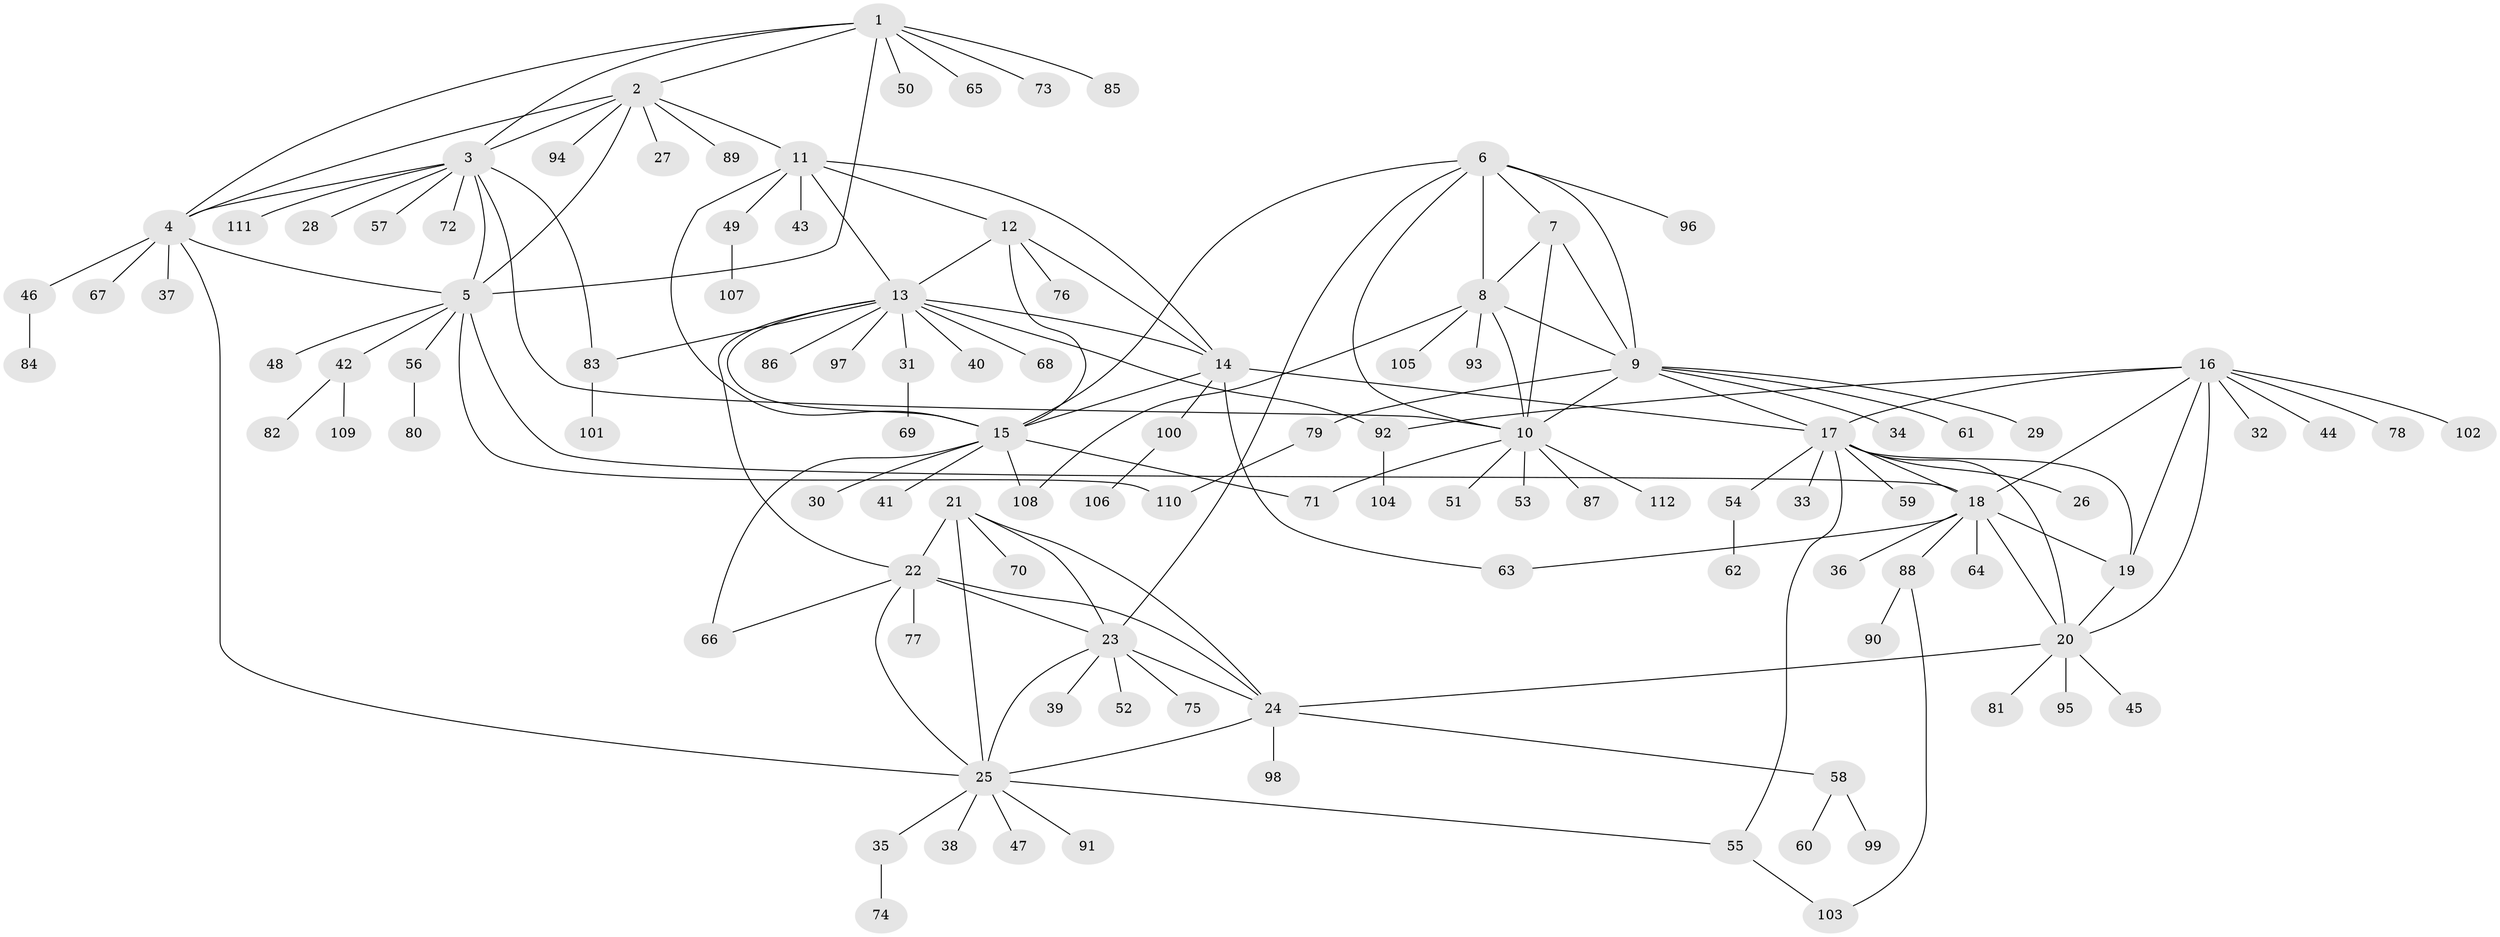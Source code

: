 // coarse degree distribution, {6: 0.022222222222222223, 12: 0.03333333333333333, 8: 0.044444444444444446, 7: 0.07777777777777778, 4: 0.022222222222222223, 9: 0.011111111111111112, 10: 0.011111111111111112, 11: 0.011111111111111112, 3: 0.022222222222222223, 1: 0.6333333333333333, 2: 0.1111111111111111}
// Generated by graph-tools (version 1.1) at 2025/24/03/03/25 07:24:15]
// undirected, 112 vertices, 156 edges
graph export_dot {
graph [start="1"]
  node [color=gray90,style=filled];
  1;
  2;
  3;
  4;
  5;
  6;
  7;
  8;
  9;
  10;
  11;
  12;
  13;
  14;
  15;
  16;
  17;
  18;
  19;
  20;
  21;
  22;
  23;
  24;
  25;
  26;
  27;
  28;
  29;
  30;
  31;
  32;
  33;
  34;
  35;
  36;
  37;
  38;
  39;
  40;
  41;
  42;
  43;
  44;
  45;
  46;
  47;
  48;
  49;
  50;
  51;
  52;
  53;
  54;
  55;
  56;
  57;
  58;
  59;
  60;
  61;
  62;
  63;
  64;
  65;
  66;
  67;
  68;
  69;
  70;
  71;
  72;
  73;
  74;
  75;
  76;
  77;
  78;
  79;
  80;
  81;
  82;
  83;
  84;
  85;
  86;
  87;
  88;
  89;
  90;
  91;
  92;
  93;
  94;
  95;
  96;
  97;
  98;
  99;
  100;
  101;
  102;
  103;
  104;
  105;
  106;
  107;
  108;
  109;
  110;
  111;
  112;
  1 -- 2;
  1 -- 3;
  1 -- 4;
  1 -- 5;
  1 -- 50;
  1 -- 65;
  1 -- 73;
  1 -- 85;
  2 -- 3;
  2 -- 4;
  2 -- 5;
  2 -- 11;
  2 -- 27;
  2 -- 89;
  2 -- 94;
  3 -- 4;
  3 -- 5;
  3 -- 10;
  3 -- 28;
  3 -- 57;
  3 -- 72;
  3 -- 83;
  3 -- 111;
  4 -- 5;
  4 -- 25;
  4 -- 37;
  4 -- 46;
  4 -- 67;
  5 -- 18;
  5 -- 42;
  5 -- 48;
  5 -- 56;
  5 -- 110;
  6 -- 7;
  6 -- 8;
  6 -- 9;
  6 -- 10;
  6 -- 15;
  6 -- 23;
  6 -- 96;
  7 -- 8;
  7 -- 9;
  7 -- 10;
  8 -- 9;
  8 -- 10;
  8 -- 93;
  8 -- 105;
  8 -- 108;
  9 -- 10;
  9 -- 17;
  9 -- 29;
  9 -- 34;
  9 -- 61;
  9 -- 79;
  10 -- 51;
  10 -- 53;
  10 -- 71;
  10 -- 87;
  10 -- 112;
  11 -- 12;
  11 -- 13;
  11 -- 14;
  11 -- 15;
  11 -- 43;
  11 -- 49;
  12 -- 13;
  12 -- 14;
  12 -- 15;
  12 -- 76;
  13 -- 14;
  13 -- 15;
  13 -- 22;
  13 -- 31;
  13 -- 40;
  13 -- 68;
  13 -- 83;
  13 -- 86;
  13 -- 92;
  13 -- 97;
  14 -- 15;
  14 -- 17;
  14 -- 63;
  14 -- 100;
  15 -- 30;
  15 -- 41;
  15 -- 66;
  15 -- 71;
  15 -- 108;
  16 -- 17;
  16 -- 18;
  16 -- 19;
  16 -- 20;
  16 -- 32;
  16 -- 44;
  16 -- 78;
  16 -- 92;
  16 -- 102;
  17 -- 18;
  17 -- 19;
  17 -- 20;
  17 -- 26;
  17 -- 33;
  17 -- 54;
  17 -- 55;
  17 -- 59;
  18 -- 19;
  18 -- 20;
  18 -- 36;
  18 -- 63;
  18 -- 64;
  18 -- 88;
  19 -- 20;
  20 -- 24;
  20 -- 45;
  20 -- 81;
  20 -- 95;
  21 -- 22;
  21 -- 23;
  21 -- 24;
  21 -- 25;
  21 -- 70;
  22 -- 23;
  22 -- 24;
  22 -- 25;
  22 -- 66;
  22 -- 77;
  23 -- 24;
  23 -- 25;
  23 -- 39;
  23 -- 52;
  23 -- 75;
  24 -- 25;
  24 -- 58;
  24 -- 98;
  25 -- 35;
  25 -- 38;
  25 -- 47;
  25 -- 55;
  25 -- 91;
  31 -- 69;
  35 -- 74;
  42 -- 82;
  42 -- 109;
  46 -- 84;
  49 -- 107;
  54 -- 62;
  55 -- 103;
  56 -- 80;
  58 -- 60;
  58 -- 99;
  79 -- 110;
  83 -- 101;
  88 -- 90;
  88 -- 103;
  92 -- 104;
  100 -- 106;
}

